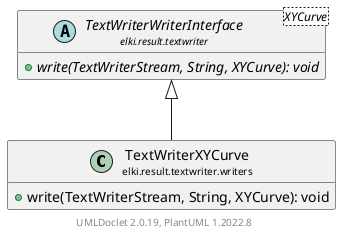 @startuml
    remove .*\.(Instance|Par|Parameterizer|Factory)$
    set namespaceSeparator none
    hide empty fields
    hide empty methods

    class "<size:14>TextWriterXYCurve\n<size:10>elki.result.textwriter.writers" as elki.result.textwriter.writers.TextWriterXYCurve [[TextWriterXYCurve.html]] {
        +write(TextWriterStream, String, XYCurve): void
    }

    abstract class "<size:14>TextWriterWriterInterface\n<size:10>elki.result.textwriter" as elki.result.textwriter.TextWriterWriterInterface<XYCurve> [[../TextWriterWriterInterface.html]] {
        {abstract} +write(TextWriterStream, String, XYCurve): void
    }

    elki.result.textwriter.TextWriterWriterInterface <|-- elki.result.textwriter.writers.TextWriterXYCurve

    center footer UMLDoclet 2.0.19, PlantUML 1.2022.8
@enduml
